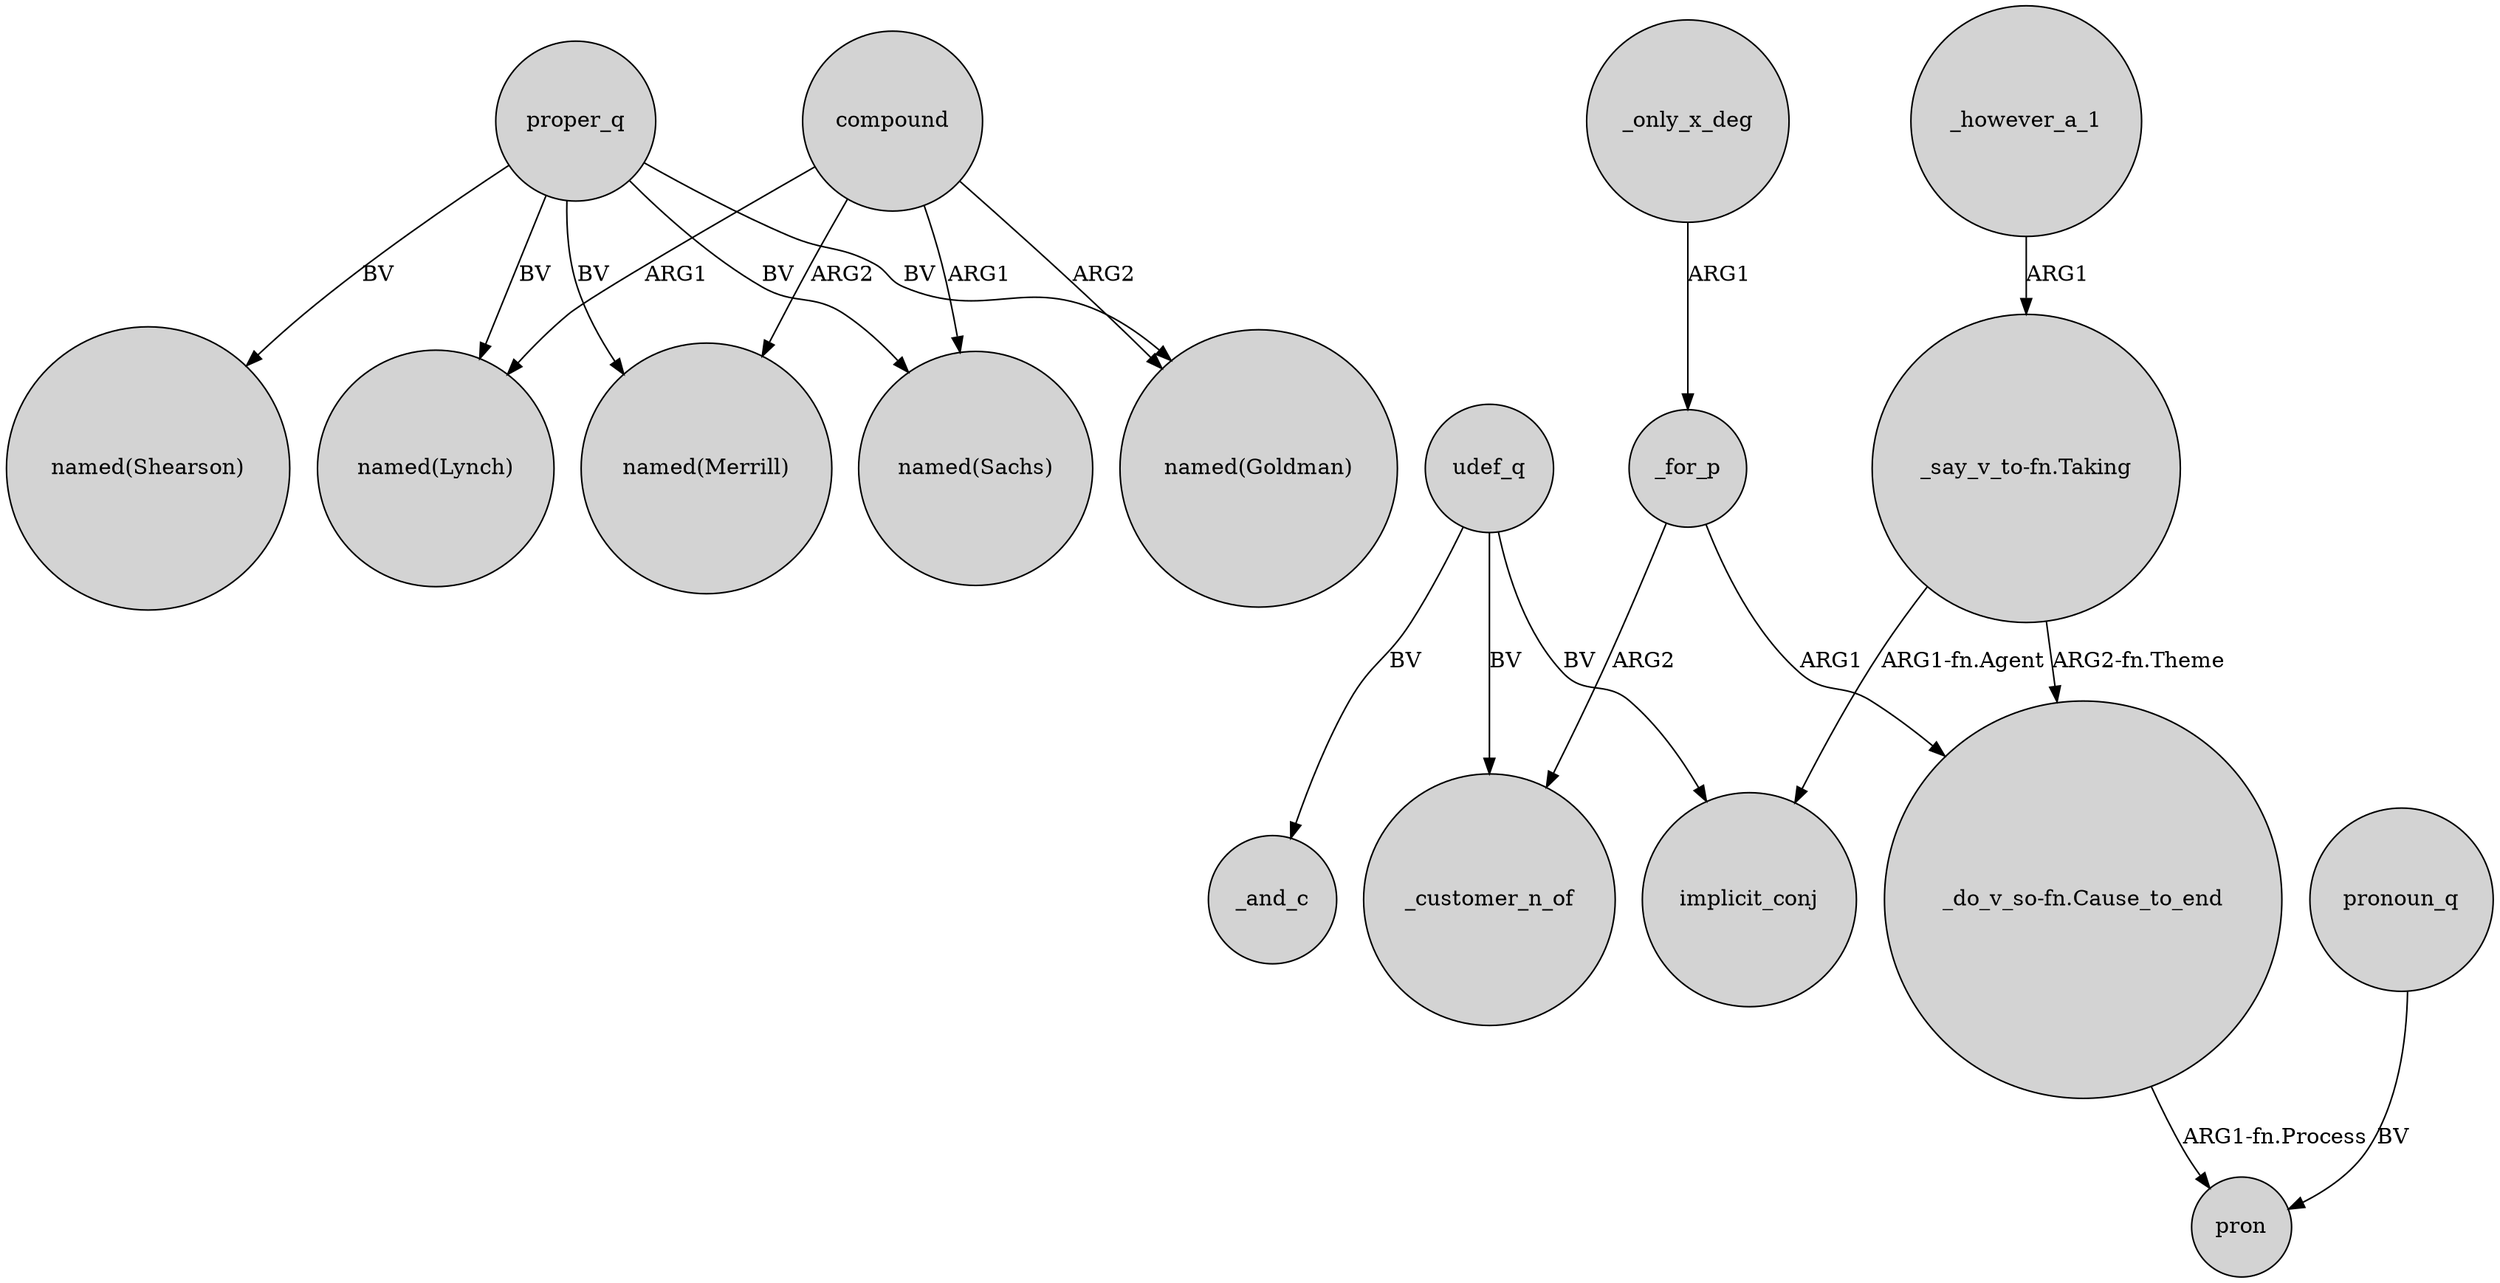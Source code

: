 digraph {
	node [shape=circle style=filled]
	compound -> "named(Goldman)" [label=ARG2]
	proper_q -> "named(Sachs)" [label=BV]
	compound -> "named(Sachs)" [label=ARG1]
	proper_q -> "named(Merrill)" [label=BV]
	_for_p -> _customer_n_of [label=ARG2]
	_however_a_1 -> "_say_v_to-fn.Taking" [label=ARG1]
	proper_q -> "named(Goldman)" [label=BV]
	"_do_v_so-fn.Cause_to_end" -> pron [label="ARG1-fn.Process"]
	udef_q -> _and_c [label=BV]
	proper_q -> "named(Shearson)" [label=BV]
	_only_x_deg -> _for_p [label=ARG1]
	pronoun_q -> pron [label=BV]
	_for_p -> "_do_v_so-fn.Cause_to_end" [label=ARG1]
	"_say_v_to-fn.Taking" -> "_do_v_so-fn.Cause_to_end" [label="ARG2-fn.Theme"]
	proper_q -> "named(Lynch)" [label=BV]
	udef_q -> _customer_n_of [label=BV]
	compound -> "named(Lynch)" [label=ARG1]
	udef_q -> implicit_conj [label=BV]
	compound -> "named(Merrill)" [label=ARG2]
	"_say_v_to-fn.Taking" -> implicit_conj [label="ARG1-fn.Agent"]
}
